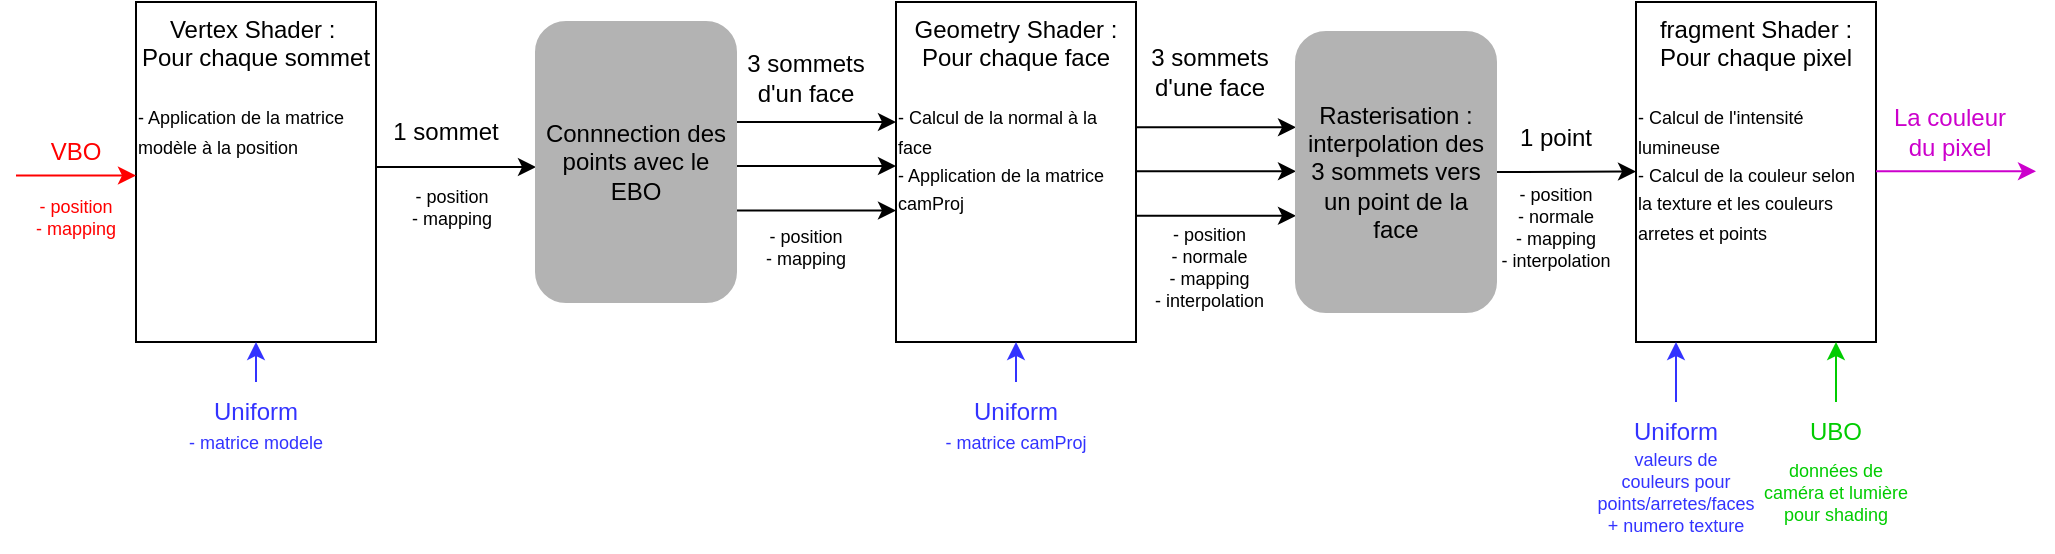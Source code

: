 <mxfile version="21.6.1" type="device">
  <diagram name="Page-1" id="LJhDoYM8GGtGKUL-O_BZ">
    <mxGraphModel dx="1150" dy="711" grid="1" gridSize="10" guides="1" tooltips="1" connect="1" arrows="1" fold="1" page="1" pageScale="1" pageWidth="1169" pageHeight="1654" math="0" shadow="0">
      <root>
        <mxCell id="0" />
        <mxCell id="1" parent="0" />
        <mxCell id="R9aIYXGMt73mxW7MGIt1-1" value="Vertex Shader :&amp;nbsp;&lt;br&gt;Pour chaque sommet&lt;br&gt;&lt;br&gt;&lt;div style=&quot;text-align: left;&quot;&gt;&lt;span style=&quot;background-color: initial;&quot;&gt;&lt;font style=&quot;font-size: 9px;&quot;&gt;- Application de la matrice modèle à la position&lt;/font&gt;&lt;/span&gt;&lt;/div&gt;" style="rounded=0;whiteSpace=wrap;html=1;verticalAlign=top;" parent="1" vertex="1">
          <mxGeometry x="420" y="290" width="120" height="170" as="geometry" />
        </mxCell>
        <mxCell id="R9aIYXGMt73mxW7MGIt1-2" value="" style="endArrow=classic;html=1;rounded=0;fontColor=#FF0000;strokeColor=#FF0000;" parent="1" edge="1">
          <mxGeometry width="50" height="50" relative="1" as="geometry">
            <mxPoint x="360" y="376.76" as="sourcePoint" />
            <mxPoint x="420" y="376.76" as="targetPoint" />
          </mxGeometry>
        </mxCell>
        <mxCell id="R9aIYXGMt73mxW7MGIt1-3" value="VBO" style="text;html=1;strokeColor=none;fillColor=none;align=center;verticalAlign=middle;whiteSpace=wrap;rounded=0;fontColor=#FF0000;" parent="1" vertex="1">
          <mxGeometry x="360" y="350" width="60" height="30" as="geometry" />
        </mxCell>
        <mxCell id="R9aIYXGMt73mxW7MGIt1-4" value="Uniform" style="text;html=1;strokeColor=none;fillColor=none;align=center;verticalAlign=middle;whiteSpace=wrap;rounded=0;fontColor=#3333FF;" parent="1" vertex="1">
          <mxGeometry x="450" y="480" width="60" height="30" as="geometry" />
        </mxCell>
        <mxCell id="R9aIYXGMt73mxW7MGIt1-5" value="" style="endArrow=classic;html=1;rounded=0;fontColor=#FF0000;strokeColor=#3333FF;" parent="1" edge="1">
          <mxGeometry width="50" height="50" relative="1" as="geometry">
            <mxPoint x="480" y="480" as="sourcePoint" />
            <mxPoint x="480" y="460" as="targetPoint" />
          </mxGeometry>
        </mxCell>
        <mxCell id="R9aIYXGMt73mxW7MGIt1-12" value="" style="endArrow=classic;html=1;rounded=0;" parent="1" edge="1">
          <mxGeometry width="50" height="50" relative="1" as="geometry">
            <mxPoint x="540" y="372.5" as="sourcePoint" />
            <mxPoint x="620" y="372.5" as="targetPoint" />
          </mxGeometry>
        </mxCell>
        <mxCell id="j9u7WpE4ALorNl15ndxJ-19" value="Geometry Shader :&lt;br&gt;Pour chaque face&lt;br&gt;&lt;br&gt;&lt;div style=&quot;text-align: left;&quot;&gt;&lt;span style=&quot;background-color: initial;&quot;&gt;&lt;font style=&quot;font-size: 9px;&quot;&gt;- Calcul de la normal à la face&lt;/font&gt;&lt;/span&gt;&lt;/div&gt;&lt;div style=&quot;text-align: left;&quot;&gt;&lt;span style=&quot;background-color: initial;&quot;&gt;&lt;font style=&quot;font-size: 9px;&quot;&gt;- Application de la matrice camProj&lt;/font&gt;&lt;/span&gt;&lt;/div&gt;" style="rounded=0;whiteSpace=wrap;html=1;verticalAlign=top;" parent="1" vertex="1">
          <mxGeometry x="800" y="290" width="120" height="170" as="geometry" />
        </mxCell>
        <mxCell id="j9u7WpE4ALorNl15ndxJ-35" value="" style="endArrow=classic;html=1;rounded=0;" parent="1" edge="1">
          <mxGeometry width="50" height="50" relative="1" as="geometry">
            <mxPoint x="720" y="350" as="sourcePoint" />
            <mxPoint x="800" y="350" as="targetPoint" />
          </mxGeometry>
        </mxCell>
        <mxCell id="j9u7WpE4ALorNl15ndxJ-36" value="" style="endArrow=classic;html=1;rounded=0;" parent="1" edge="1">
          <mxGeometry width="50" height="50" relative="1" as="geometry">
            <mxPoint x="720" y="372.02" as="sourcePoint" />
            <mxPoint x="800" y="372.02" as="targetPoint" />
          </mxGeometry>
        </mxCell>
        <mxCell id="j9u7WpE4ALorNl15ndxJ-37" value="" style="endArrow=classic;html=1;rounded=0;" parent="1" edge="1">
          <mxGeometry width="50" height="50" relative="1" as="geometry">
            <mxPoint x="720" y="394.26" as="sourcePoint" />
            <mxPoint x="800" y="394.26" as="targetPoint" />
          </mxGeometry>
        </mxCell>
        <mxCell id="j9u7WpE4ALorNl15ndxJ-38" value="3 sommets d&#39;un face" style="text;html=1;strokeColor=none;fillColor=none;align=center;verticalAlign=middle;whiteSpace=wrap;rounded=0;" parent="1" vertex="1">
          <mxGeometry x="720" y="312.5" width="70" height="30" as="geometry" />
        </mxCell>
        <mxCell id="j9u7WpE4ALorNl15ndxJ-39" value="" style="endArrow=classic;html=1;rounded=0;" parent="1" edge="1">
          <mxGeometry width="50" height="50" relative="1" as="geometry">
            <mxPoint x="920" y="352.63" as="sourcePoint" />
            <mxPoint x="1000" y="352.63" as="targetPoint" />
          </mxGeometry>
        </mxCell>
        <mxCell id="j9u7WpE4ALorNl15ndxJ-40" value="" style="endArrow=classic;html=1;rounded=0;" parent="1" edge="1">
          <mxGeometry width="50" height="50" relative="1" as="geometry">
            <mxPoint x="920" y="374.65" as="sourcePoint" />
            <mxPoint x="1000" y="374.65" as="targetPoint" />
          </mxGeometry>
        </mxCell>
        <mxCell id="j9u7WpE4ALorNl15ndxJ-41" value="" style="endArrow=classic;html=1;rounded=0;" parent="1" edge="1">
          <mxGeometry width="50" height="50" relative="1" as="geometry">
            <mxPoint x="920" y="396.89" as="sourcePoint" />
            <mxPoint x="1000" y="396.89" as="targetPoint" />
          </mxGeometry>
        </mxCell>
        <mxCell id="j9u7WpE4ALorNl15ndxJ-42" value="3 sommets d&#39;une face" style="text;html=1;strokeColor=none;fillColor=none;align=center;verticalAlign=middle;whiteSpace=wrap;rounded=0;" parent="1" vertex="1">
          <mxGeometry x="920" y="310" width="73.5" height="30" as="geometry" />
        </mxCell>
        <mxCell id="j9u7WpE4ALorNl15ndxJ-44" value="fragment Shader :&lt;br&gt;Pour chaque pixel&lt;br&gt;&lt;br&gt;&lt;div style=&quot;text-align: left;&quot;&gt;&lt;span style=&quot;background-color: initial;&quot;&gt;&lt;font style=&quot;font-size: 9px;&quot;&gt;- Calcul de l&#39;intensité lumineuse&lt;/font&gt;&lt;/span&gt;&lt;/div&gt;&lt;div style=&quot;text-align: left;&quot;&gt;&lt;span style=&quot;background-color: initial;&quot;&gt;&lt;font style=&quot;font-size: 9px;&quot;&gt;- Calcul de la couleur selon la texture et les couleurs arretes et points&lt;/font&gt;&lt;/span&gt;&lt;/div&gt;" style="rounded=0;whiteSpace=wrap;html=1;verticalAlign=top;" parent="1" vertex="1">
          <mxGeometry x="1170" y="290" width="120" height="170" as="geometry" />
        </mxCell>
        <mxCell id="j9u7WpE4ALorNl15ndxJ-46" value="" style="endArrow=classic;html=1;rounded=0;exitX=1;exitY=0.5;exitDx=0;exitDy=0;" parent="1" source="j9u7WpE4ALorNl15ndxJ-56" edge="1">
          <mxGeometry width="50" height="50" relative="1" as="geometry">
            <mxPoint x="1090" y="374.76" as="sourcePoint" />
            <mxPoint x="1170" y="374.76" as="targetPoint" />
          </mxGeometry>
        </mxCell>
        <mxCell id="j9u7WpE4ALorNl15ndxJ-48" value="1 point" style="text;html=1;strokeColor=none;fillColor=none;align=center;verticalAlign=middle;whiteSpace=wrap;rounded=0;" parent="1" vertex="1">
          <mxGeometry x="1100" y="342.5" width="60" height="30" as="geometry" />
        </mxCell>
        <mxCell id="j9u7WpE4ALorNl15ndxJ-50" value="" style="endArrow=classic;html=1;rounded=0;strokeColor=#CC00CC;" parent="1" edge="1">
          <mxGeometry width="50" height="50" relative="1" as="geometry">
            <mxPoint x="1290" y="374.65" as="sourcePoint" />
            <mxPoint x="1370" y="374.65" as="targetPoint" />
          </mxGeometry>
        </mxCell>
        <mxCell id="j9u7WpE4ALorNl15ndxJ-54" value="&lt;font color=&quot;#cc00cc&quot;&gt;La couleur du pixel&lt;/font&gt;" style="text;html=1;strokeColor=none;fillColor=none;align=center;verticalAlign=middle;whiteSpace=wrap;rounded=0;" parent="1" vertex="1">
          <mxGeometry x="1296.5" y="340" width="60" height="30" as="geometry" />
        </mxCell>
        <mxCell id="j9u7WpE4ALorNl15ndxJ-55" value="Connnection des points avec le EBO" style="rounded=1;whiteSpace=wrap;html=1;strokeColor=#B3B3B3;fillColor=#B3B3B3;" parent="1" vertex="1">
          <mxGeometry x="620" y="300" width="100" height="140" as="geometry" />
        </mxCell>
        <mxCell id="j9u7WpE4ALorNl15ndxJ-56" value="Rasterisation : interpolation des 3 sommets vers un point de la face" style="rounded=1;whiteSpace=wrap;html=1;strokeColor=#B3B3B3;fillColor=#B3B3B3;" parent="1" vertex="1">
          <mxGeometry x="1000" y="305" width="100" height="140" as="geometry" />
        </mxCell>
        <mxCell id="j9u7WpE4ALorNl15ndxJ-58" value="" style="endArrow=classic;html=1;rounded=0;fontColor=#FF0000;strokeColor=#3333FF;" parent="1" edge="1">
          <mxGeometry width="50" height="50" relative="1" as="geometry">
            <mxPoint x="1190" y="490" as="sourcePoint" />
            <mxPoint x="1190" y="460" as="targetPoint" />
          </mxGeometry>
        </mxCell>
        <mxCell id="j9u7WpE4ALorNl15ndxJ-59" value="Uniform" style="text;html=1;strokeColor=none;fillColor=none;align=center;verticalAlign=middle;whiteSpace=wrap;rounded=0;fontColor=#3333FF;" parent="1" vertex="1">
          <mxGeometry x="1160" y="490" width="60" height="30" as="geometry" />
        </mxCell>
        <mxCell id="j9u7WpE4ALorNl15ndxJ-60" value="" style="endArrow=classic;html=1;rounded=0;fontColor=#FF0000;strokeColor=#00CC00;" parent="1" edge="1">
          <mxGeometry width="50" height="50" relative="1" as="geometry">
            <mxPoint x="1270" y="490" as="sourcePoint" />
            <mxPoint x="1270" y="460" as="targetPoint" />
          </mxGeometry>
        </mxCell>
        <mxCell id="j9u7WpE4ALorNl15ndxJ-61" value="UBO" style="text;html=1;strokeColor=none;fillColor=none;align=center;verticalAlign=middle;whiteSpace=wrap;rounded=0;fontColor=#00CC00;" parent="1" vertex="1">
          <mxGeometry x="1240" y="490" width="60" height="30" as="geometry" />
        </mxCell>
        <mxCell id="j9u7WpE4ALorNl15ndxJ-63" value="1 sommet" style="text;html=1;strokeColor=none;fillColor=none;align=center;verticalAlign=middle;whiteSpace=wrap;rounded=0;" parent="1" vertex="1">
          <mxGeometry x="540" y="340" width="70" height="30" as="geometry" />
        </mxCell>
        <mxCell id="j9u7WpE4ALorNl15ndxJ-65" value="- position&#xa;- mapping" style="text;align=center;verticalAlign=middle;resizable=0;points=[];autosize=1;strokeColor=none;fillColor=none;fontSize=9;fontColor=#FF0000;" parent="1" vertex="1">
          <mxGeometry x="360" y="377.5" width="60" height="40" as="geometry" />
        </mxCell>
        <mxCell id="j9u7WpE4ALorNl15ndxJ-66" value="- matrice modele" style="text;align=center;verticalAlign=middle;resizable=0;points=[];autosize=1;strokeColor=none;fillColor=none;fontSize=9;fontColor=#3333FF;" parent="1" vertex="1">
          <mxGeometry x="435" y="500" width="90" height="20" as="geometry" />
        </mxCell>
        <mxCell id="j9u7WpE4ALorNl15ndxJ-69" value="- position&#xa;- mapping" style="text;align=center;verticalAlign=middle;resizable=0;points=[];autosize=1;strokeColor=none;fillColor=none;fontSize=9;fontColor=#000000;" parent="1" vertex="1">
          <mxGeometry x="548" y="372.5" width="60" height="40" as="geometry" />
        </mxCell>
        <mxCell id="yZNYXsLpvncfmWdorTTr-1" value="- position&#xa;- mapping" style="text;align=center;verticalAlign=middle;resizable=0;points=[];autosize=1;strokeColor=none;fillColor=none;fontSize=9;fontColor=#000000;" parent="1" vertex="1">
          <mxGeometry x="725" y="392.5" width="60" height="40" as="geometry" />
        </mxCell>
        <mxCell id="yZNYXsLpvncfmWdorTTr-2" value="Uniform" style="text;html=1;strokeColor=none;fillColor=none;align=center;verticalAlign=middle;whiteSpace=wrap;rounded=0;fontColor=#3333FF;" parent="1" vertex="1">
          <mxGeometry x="830" y="480" width="60" height="30" as="geometry" />
        </mxCell>
        <mxCell id="yZNYXsLpvncfmWdorTTr-3" value="" style="endArrow=classic;html=1;rounded=0;fontColor=#FF0000;strokeColor=#3333FF;" parent="1" edge="1">
          <mxGeometry width="50" height="50" relative="1" as="geometry">
            <mxPoint x="860" y="480" as="sourcePoint" />
            <mxPoint x="860" y="460" as="targetPoint" />
          </mxGeometry>
        </mxCell>
        <mxCell id="yZNYXsLpvncfmWdorTTr-4" value="- matrice camProj" style="text;align=center;verticalAlign=middle;resizable=0;points=[];autosize=1;strokeColor=none;fillColor=none;fontSize=9;fontColor=#3333FF;" parent="1" vertex="1">
          <mxGeometry x="815" y="500" width="90" height="20" as="geometry" />
        </mxCell>
        <mxCell id="yZNYXsLpvncfmWdorTTr-5" value="- position&#xa;- normale&#xa;- mapping&#xa;- interpolation" style="text;align=center;verticalAlign=middle;resizable=0;points=[];autosize=1;strokeColor=none;fillColor=none;fontSize=9;fontColor=#000000;" parent="1" vertex="1">
          <mxGeometry x="916.75" y="392.5" width="80" height="60" as="geometry" />
        </mxCell>
        <mxCell id="yZNYXsLpvncfmWdorTTr-6" value="- position&#xa;- normale&#xa;- mapping&#xa;- interpolation" style="text;align=center;verticalAlign=middle;resizable=0;points=[];autosize=1;strokeColor=none;fillColor=none;fontSize=9;fontColor=#000000;" parent="1" vertex="1">
          <mxGeometry x="1090" y="372.5" width="80" height="60" as="geometry" />
        </mxCell>
        <mxCell id="yZNYXsLpvncfmWdorTTr-7" value="valeurs de&#xa;couleurs pour&#xa;points/arretes/faces&#xa;+ numero texture" style="text;align=center;verticalAlign=middle;resizable=0;points=[];autosize=1;strokeColor=none;fillColor=none;fontSize=9;fontColor=#3333FF;" parent="1" vertex="1">
          <mxGeometry x="1140" y="505" width="100" height="60" as="geometry" />
        </mxCell>
        <mxCell id="yZNYXsLpvncfmWdorTTr-8" value="données de&#xa;caméra et lumière&#xa;pour shading" style="text;align=center;verticalAlign=middle;resizable=0;points=[];autosize=1;strokeColor=none;fillColor=none;fontSize=9;fontColor=#00CC00;" parent="1" vertex="1">
          <mxGeometry x="1220" y="510" width="100" height="50" as="geometry" />
        </mxCell>
      </root>
    </mxGraphModel>
  </diagram>
</mxfile>
